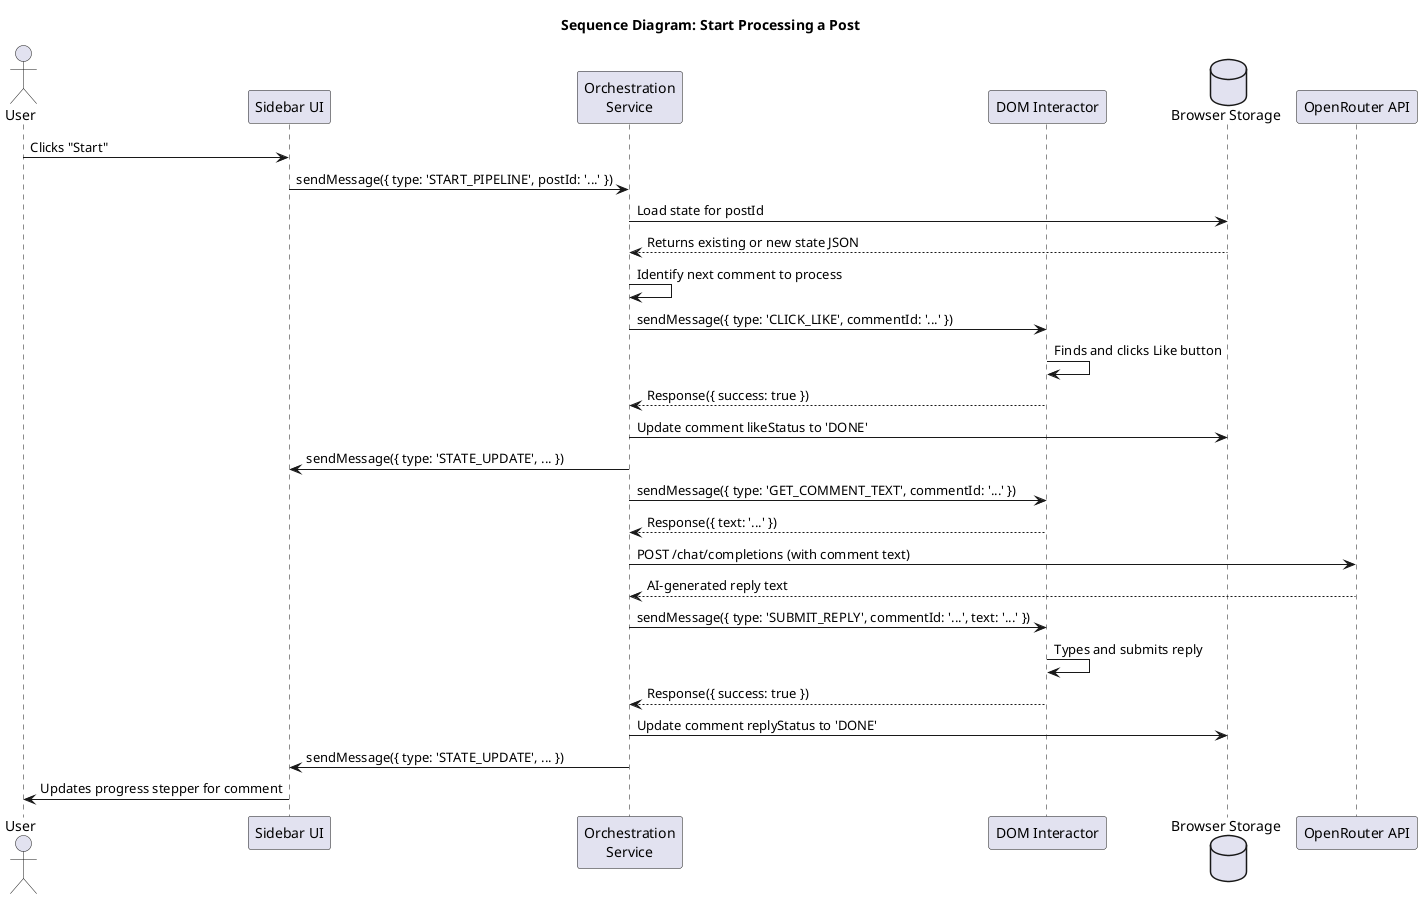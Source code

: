 @startuml
title Sequence Diagram: Start Processing a Post

actor User
participant "Sidebar UI" as UI
participant "Orchestration\nService" as ServiceWorker
participant "DOM Interactor" as ContentScript
database "Browser Storage" as Storage
participant "OpenRouter API" as API

User -> UI : Clicks "Start"
UI -> ServiceWorker : sendMessage({ type: 'START_PIPELINE', postId: '...' })

ServiceWorker -> Storage : Load state for postId
Storage --> ServiceWorker : Returns existing or new state JSON

ServiceWorker -> ServiceWorker : Identify next comment to process
ServiceWorker -> ContentScript : sendMessage({ type: 'CLICK_LIKE', commentId: '...' })
ContentScript -> ContentScript : Finds and clicks Like button
ContentScript --> ServiceWorker : Response({ success: true })

ServiceWorker -> Storage : Update comment likeStatus to 'DONE'
ServiceWorker -> UI : sendMessage({ type: 'STATE_UPDATE', ... })

ServiceWorker -> ContentScript : sendMessage({ type: 'GET_COMMENT_TEXT', commentId: '...' })
ContentScript --> ServiceWorker : Response({ text: '...' })

ServiceWorker -> API : POST /chat/completions (with comment text)
API --> ServiceWorker : AI-generated reply text

ServiceWorker -> ContentScript : sendMessage({ type: 'SUBMIT_REPLY', commentId: '...', text: '...' })
ContentScript -> ContentScript : Types and submits reply
ContentScript --> ServiceWorker : Response({ success: true })

ServiceWorker -> Storage : Update comment replyStatus to 'DONE'
ServiceWorker -> UI : sendMessage({ type: 'STATE_UPDATE', ... })
UI -> User : Updates progress stepper for comment
@enduml
